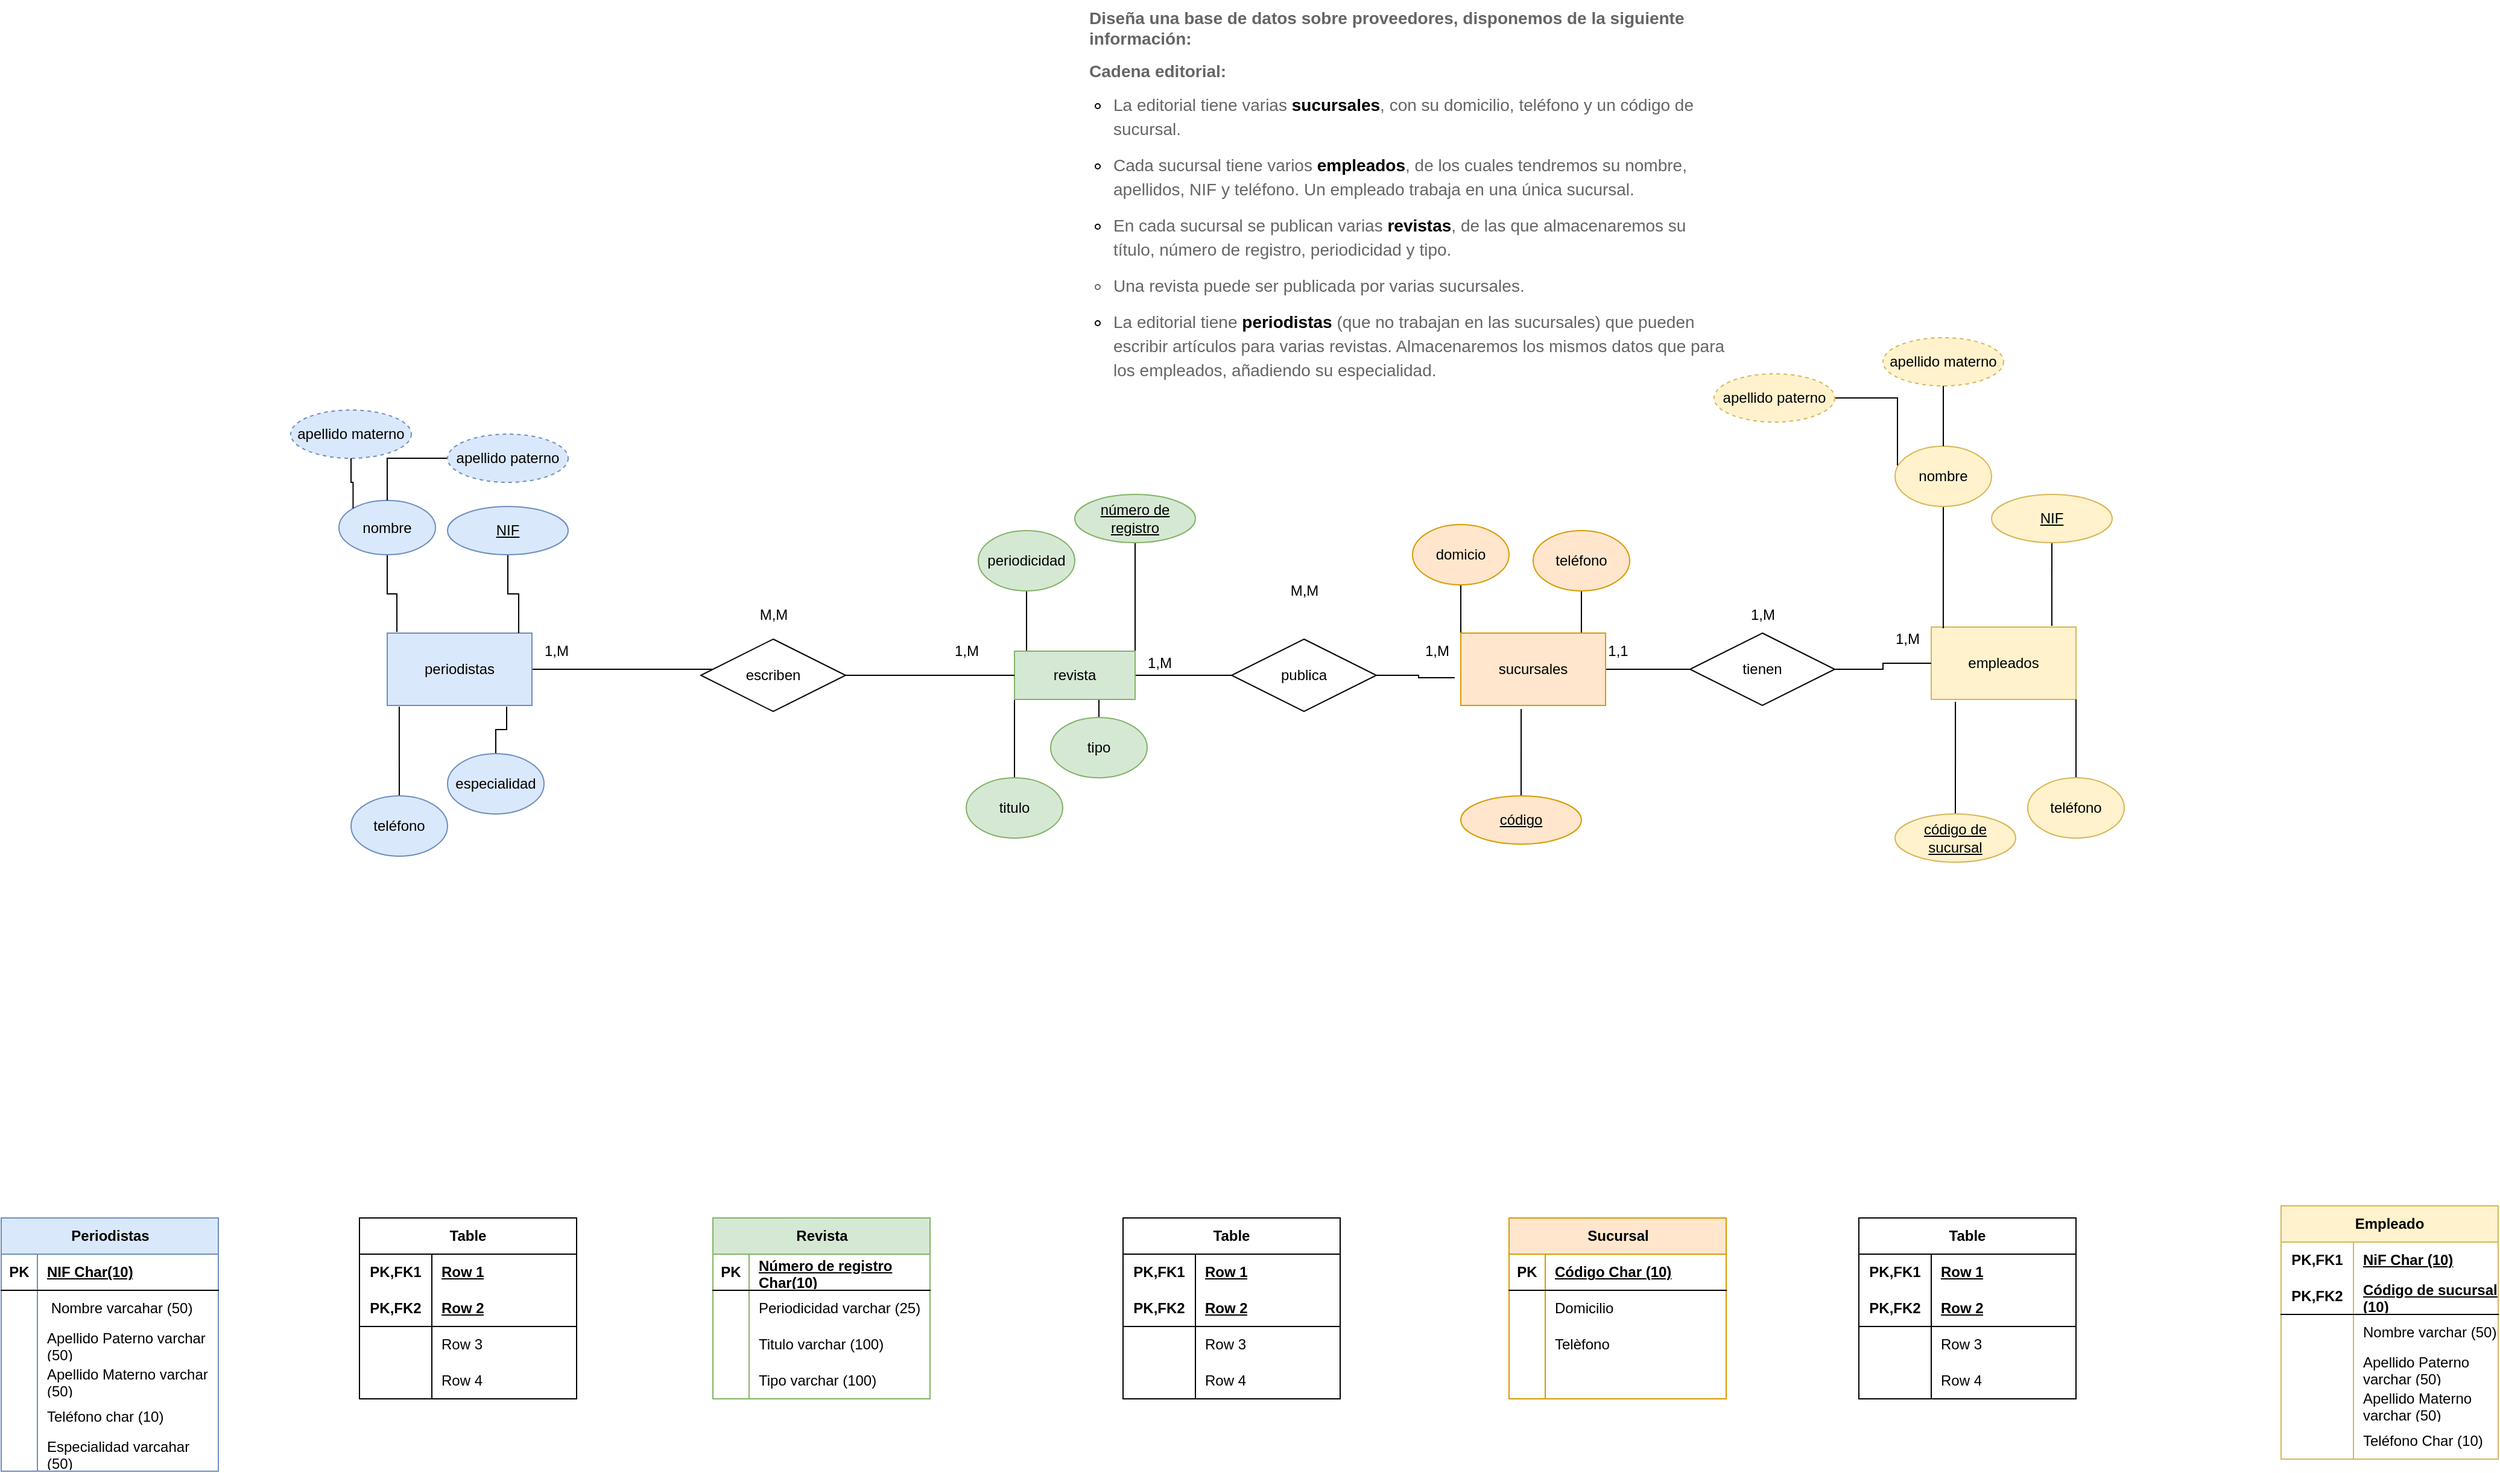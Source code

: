 <mxfile version="21.0.6" type="github">
  <diagram name="Página-1" id="4U2wSh6onjoOHA8W8764">
    <mxGraphModel dx="1777" dy="625" grid="1" gridSize="10" guides="1" tooltips="1" connect="1" arrows="1" fold="1" page="1" pageScale="1" pageWidth="827" pageHeight="1169" math="0" shadow="0">
      <root>
        <mxCell id="0" />
        <mxCell id="1" parent="0" />
        <mxCell id="MW6SG7xbOyb2AjNmcGoh-1" value="&lt;p style=&quot;margin: 0px 0px 10px 30px; color: rgb(101, 101, 101); font-family: &amp;quot;Century Gothic&amp;quot;, Arial, Helvetica, sans-serif; font-size: 14px; font-style: normal; font-variant-ligatures: normal; font-variant-caps: normal; font-weight: 400; letter-spacing: normal; orphans: 2; text-align: left; text-indent: 0px; text-transform: none; widows: 2; word-spacing: 0px; -webkit-text-stroke-width: 0px; background-color: rgb(255, 255, 255); text-decoration-thickness: initial; text-decoration-style: initial; text-decoration-color: initial;&quot; dir=&quot;ltr&quot;&gt;&lt;strong style=&quot;font-weight: bold;&quot;&gt;&lt;strong style=&quot;font-weight: bold;&quot;&gt;Diseña una base de datos sobre proveedores, disponemos de la siguiente información:&lt;/strong&gt;&lt;/strong&gt;&lt;/p&gt;&lt;p style=&quot;margin: 0px 0px 10px 30px; color: rgb(101, 101, 101); font-family: &amp;quot;Century Gothic&amp;quot;, Arial, Helvetica, sans-serif; font-size: 14px; font-style: normal; font-variant-ligatures: normal; font-variant-caps: normal; font-weight: 400; letter-spacing: normal; orphans: 2; text-align: left; text-indent: 0px; text-transform: none; widows: 2; word-spacing: 0px; -webkit-text-stroke-width: 0px; background-color: rgb(255, 255, 255); text-decoration-thickness: initial; text-decoration-style: initial; text-decoration-color: initial;&quot; dir=&quot;ltr&quot;&gt;&lt;/p&gt;&lt;p style=&quot;margin: 0px 0px 10px 30px; color: rgb(101, 101, 101); font-family: &amp;quot;Century Gothic&amp;quot;, Arial, Helvetica, sans-serif; font-size: 14px; font-style: normal; font-variant-ligatures: normal; font-variant-caps: normal; font-weight: 400; letter-spacing: normal; orphans: 2; text-align: left; text-indent: 0px; text-transform: none; widows: 2; word-spacing: 0px; -webkit-text-stroke-width: 0px; background-color: rgb(255, 255, 255); text-decoration-thickness: initial; text-decoration-style: initial; text-decoration-color: initial;&quot; dir=&quot;ltr&quot;&gt;&lt;strong style=&quot;font-weight: bold;&quot;&gt;Cadena editorial:&lt;/strong&gt;&lt;/p&gt;&lt;ul style=&quot;padding: 0px; margin: 0px 0px 10px 25px; font-family: &amp;quot;Century Gothic&amp;quot;, Arial, Helvetica, sans-serif; font-size: 14px; font-style: normal; font-variant-ligatures: normal; font-variant-caps: normal; letter-spacing: normal; orphans: 2; text-align: left; text-indent: 0px; text-transform: none; widows: 2; word-spacing: 0px; -webkit-text-stroke-width: 0px; background-color: rgb(255, 255, 255); text-decoration-thickness: initial; text-decoration-style: initial; text-decoration-color: initial;&quot;&gt;&lt;li style=&quot;line-height: 20px; list-style-type: none;&quot;&gt;&lt;ul style=&quot;padding: 0px; margin: 0px 0px 0px 25px;&quot;&gt;&lt;li style=&quot;line-height: 20px;&quot; aria-level=&quot;1&quot; dir=&quot;ltr&quot;&gt;&lt;p style=&quot;margin: 0px 0px 10px;&quot; role=&quot;presentation&quot; dir=&quot;ltr&quot;&gt;&lt;font style=&quot;font-weight: 400;&quot; color=&quot;#656565&quot;&gt;La editorial tiene varias &lt;/font&gt;&lt;b style=&quot;&quot;&gt;sucursales&lt;/b&gt;&lt;font style=&quot;font-weight: 400;&quot; color=&quot;#656565&quot;&gt;, con su domicilio, teléfono y un código de sucursal.&lt;/font&gt;&lt;/p&gt;&lt;/li&gt;&lt;li style=&quot;line-height: 20px;&quot; aria-level=&quot;1&quot; dir=&quot;ltr&quot;&gt;&lt;p style=&quot;margin: 0px 0px 10px;&quot; role=&quot;presentation&quot; dir=&quot;ltr&quot;&gt;&lt;font style=&quot;font-weight: 400;&quot; color=&quot;#656565&quot;&gt;Cada sucursal tiene varios &lt;/font&gt;&lt;b style=&quot;&quot;&gt;empleados&lt;/b&gt;&lt;font style=&quot;font-weight: 400;&quot; color=&quot;#656565&quot;&gt;, de los cuales tendremos su nombre, apellidos, NIF y teléfono. Un empleado trabaja en una única sucursal.&lt;/font&gt;&lt;/p&gt;&lt;/li&gt;&lt;li style=&quot;line-height: 20px;&quot; aria-level=&quot;1&quot; dir=&quot;ltr&quot;&gt;&lt;p style=&quot;margin: 0px 0px 10px;&quot; role=&quot;presentation&quot; dir=&quot;ltr&quot;&gt;&lt;font style=&quot;font-weight: 400;&quot; color=&quot;#656565&quot;&gt;En cada sucursal se publican varias &lt;/font&gt;&lt;b style=&quot;&quot;&gt;revistas&lt;/b&gt;&lt;font style=&quot;font-weight: 400;&quot; color=&quot;#656565&quot;&gt;, de las que almacenaremos su título, número de registro, periodicidad y tipo.&lt;/font&gt;&lt;/p&gt;&lt;/li&gt;&lt;li style=&quot;font-weight: 400; color: rgb(101, 101, 101); line-height: 20px;&quot; aria-level=&quot;1&quot; dir=&quot;ltr&quot;&gt;&lt;p style=&quot;margin: 0px 0px 10px;&quot; role=&quot;presentation&quot; dir=&quot;ltr&quot;&gt;Una revista puede ser publicada por varias sucursales.&lt;/p&gt;&lt;/li&gt;&lt;li style=&quot;line-height: 20px;&quot; aria-level=&quot;1&quot; dir=&quot;ltr&quot;&gt;&lt;p style=&quot;margin: 0px 0px 10px;&quot; role=&quot;presentation&quot; dir=&quot;ltr&quot;&gt;&lt;font style=&quot;font-weight: 400;&quot; color=&quot;#656565&quot;&gt;La editorial tiene &lt;/font&gt;&lt;b style=&quot;&quot;&gt;periodistas&lt;/b&gt;&lt;font style=&quot;font-weight: 400;&quot; color=&quot;#656565&quot;&gt; (que no trabajan en las sucursales) que pueden escribir artículos para varias revistas. Almacenaremos los mismos datos que para los empleados, añadiendo su especialidad.&lt;/font&gt;&lt;/p&gt;&lt;/li&gt;&lt;/ul&gt;&lt;/li&gt;&lt;/ul&gt;" style="text;whiteSpace=wrap;html=1;" parent="1" vertex="1">
          <mxGeometry x="70" y="60" width="560" height="360" as="geometry" />
        </mxCell>
        <mxCell id="MW6SG7xbOyb2AjNmcGoh-4" value="empleados" style="rounded=0;whiteSpace=wrap;html=1;fillColor=#fff2cc;strokeColor=#d6b656;" parent="1" vertex="1">
          <mxGeometry x="800" y="580" width="120" height="60" as="geometry" />
        </mxCell>
        <mxCell id="_R6A68BGIMNYFS1oZ8I7-3" style="edgeStyle=orthogonalEdgeStyle;rounded=0;orthogonalLoop=1;jettySize=auto;html=1;exitX=1;exitY=0.5;exitDx=0;exitDy=0;entryX=0.083;entryY=0.417;entryDx=0;entryDy=0;entryPerimeter=0;endArrow=none;endFill=0;" parent="1" source="MW6SG7xbOyb2AjNmcGoh-6" target="qOBY5JpiZQBaxwHBOWG1-3" edge="1">
          <mxGeometry relative="1" as="geometry" />
        </mxCell>
        <mxCell id="MW6SG7xbOyb2AjNmcGoh-6" value="periodistas" style="rounded=0;whiteSpace=wrap;html=1;fillColor=#dae8fc;strokeColor=#6c8ebf;" parent="1" vertex="1">
          <mxGeometry x="-480" y="585" width="120" height="60" as="geometry" />
        </mxCell>
        <mxCell id="MW6SG7xbOyb2AjNmcGoh-25" style="edgeStyle=orthogonalEdgeStyle;rounded=0;orthogonalLoop=1;jettySize=auto;html=1;exitX=0.5;exitY=1;exitDx=0;exitDy=0;entryX=0;entryY=0;entryDx=0;entryDy=0;endArrow=none;endFill=0;" parent="1" source="MW6SG7xbOyb2AjNmcGoh-7" target="MW6SG7xbOyb2AjNmcGoh-3" edge="1">
          <mxGeometry relative="1" as="geometry" />
        </mxCell>
        <mxCell id="MW6SG7xbOyb2AjNmcGoh-7" value="domicio" style="ellipse;whiteSpace=wrap;html=1;fillColor=#ffe6cc;strokeColor=#d79b00;" parent="1" vertex="1">
          <mxGeometry x="370" y="495" width="80" height="50" as="geometry" />
        </mxCell>
        <mxCell id="MW6SG7xbOyb2AjNmcGoh-26" style="edgeStyle=orthogonalEdgeStyle;rounded=0;orthogonalLoop=1;jettySize=auto;html=1;entryX=0.833;entryY=0;entryDx=0;entryDy=0;entryPerimeter=0;endArrow=none;endFill=0;" parent="1" source="MW6SG7xbOyb2AjNmcGoh-8" target="MW6SG7xbOyb2AjNmcGoh-3" edge="1">
          <mxGeometry relative="1" as="geometry" />
        </mxCell>
        <mxCell id="MW6SG7xbOyb2AjNmcGoh-8" value="teléfono" style="ellipse;whiteSpace=wrap;html=1;fillColor=#ffe6cc;strokeColor=#d79b00;" parent="1" vertex="1">
          <mxGeometry x="470" y="500" width="80" height="50" as="geometry" />
        </mxCell>
        <mxCell id="MW6SG7xbOyb2AjNmcGoh-82" style="edgeStyle=orthogonalEdgeStyle;rounded=0;orthogonalLoop=1;jettySize=auto;html=1;entryX=0.083;entryY=0.017;entryDx=0;entryDy=0;entryPerimeter=0;endArrow=none;endFill=0;" parent="1" source="MW6SG7xbOyb2AjNmcGoh-11" target="MW6SG7xbOyb2AjNmcGoh-4" edge="1">
          <mxGeometry relative="1" as="geometry" />
        </mxCell>
        <mxCell id="MW6SG7xbOyb2AjNmcGoh-11" value="nombre" style="ellipse;whiteSpace=wrap;html=1;fillColor=#fff2cc;strokeColor=#d6b656;" parent="1" vertex="1">
          <mxGeometry x="770" y="430" width="80" height="50" as="geometry" />
        </mxCell>
        <mxCell id="MW6SG7xbOyb2AjNmcGoh-92" style="edgeStyle=orthogonalEdgeStyle;rounded=0;orthogonalLoop=1;jettySize=auto;html=1;entryX=1;entryY=1;entryDx=0;entryDy=0;endArrow=none;endFill=0;" parent="1" source="MW6SG7xbOyb2AjNmcGoh-13" target="MW6SG7xbOyb2AjNmcGoh-4" edge="1">
          <mxGeometry relative="1" as="geometry" />
        </mxCell>
        <mxCell id="MW6SG7xbOyb2AjNmcGoh-13" value="teléfono" style="ellipse;whiteSpace=wrap;html=1;fillColor=#fff2cc;strokeColor=#d6b656;" parent="1" vertex="1">
          <mxGeometry x="880" y="705" width="80" height="50" as="geometry" />
        </mxCell>
        <mxCell id="MW6SG7xbOyb2AjNmcGoh-64" style="edgeStyle=orthogonalEdgeStyle;rounded=0;orthogonalLoop=1;jettySize=auto;html=1;entryX=0;entryY=1;entryDx=0;entryDy=0;endArrow=none;endFill=0;" parent="1" source="MW6SG7xbOyb2AjNmcGoh-15" target="MW6SG7xbOyb2AjNmcGoh-99" edge="1">
          <mxGeometry relative="1" as="geometry">
            <mxPoint x="220" y="650" as="targetPoint" />
          </mxGeometry>
        </mxCell>
        <mxCell id="MW6SG7xbOyb2AjNmcGoh-15" value="titulo" style="ellipse;whiteSpace=wrap;html=1;fillColor=#d5e8d4;strokeColor=#82b366;" parent="1" vertex="1">
          <mxGeometry y="705" width="80" height="50" as="geometry" />
        </mxCell>
        <mxCell id="MW6SG7xbOyb2AjNmcGoh-105" style="edgeStyle=orthogonalEdgeStyle;rounded=0;orthogonalLoop=1;jettySize=auto;html=1;entryX=0.1;entryY=0;entryDx=0;entryDy=0;entryPerimeter=0;endArrow=none;endFill=0;" parent="1" source="MW6SG7xbOyb2AjNmcGoh-17" target="MW6SG7xbOyb2AjNmcGoh-99" edge="1">
          <mxGeometry relative="1" as="geometry" />
        </mxCell>
        <mxCell id="MW6SG7xbOyb2AjNmcGoh-17" value="periodicidad" style="ellipse;whiteSpace=wrap;html=1;fillColor=#d5e8d4;strokeColor=#82b366;" parent="1" vertex="1">
          <mxGeometry x="10" y="500" width="80" height="50" as="geometry" />
        </mxCell>
        <mxCell id="qOBY5JpiZQBaxwHBOWG1-1" style="edgeStyle=orthogonalEdgeStyle;rounded=0;orthogonalLoop=1;jettySize=auto;html=1;entryX=0.75;entryY=1;entryDx=0;entryDy=0;endArrow=none;endFill=0;" parent="1" source="MW6SG7xbOyb2AjNmcGoh-18" target="MW6SG7xbOyb2AjNmcGoh-99" edge="1">
          <mxGeometry relative="1" as="geometry" />
        </mxCell>
        <mxCell id="MW6SG7xbOyb2AjNmcGoh-18" value="tipo" style="ellipse;whiteSpace=wrap;html=1;fillColor=#d5e8d4;strokeColor=#82b366;" parent="1" vertex="1">
          <mxGeometry x="70" y="655" width="80" height="50" as="geometry" />
        </mxCell>
        <mxCell id="MW6SG7xbOyb2AjNmcGoh-109" style="edgeStyle=orthogonalEdgeStyle;rounded=0;orthogonalLoop=1;jettySize=auto;html=1;entryX=0.067;entryY=-0.017;entryDx=0;entryDy=0;entryPerimeter=0;endArrow=none;endFill=0;" parent="1" source="MW6SG7xbOyb2AjNmcGoh-20" target="MW6SG7xbOyb2AjNmcGoh-6" edge="1">
          <mxGeometry relative="1" as="geometry" />
        </mxCell>
        <mxCell id="MW6SG7xbOyb2AjNmcGoh-20" value="nombre" style="ellipse;whiteSpace=wrap;html=1;fillColor=#dae8fc;strokeColor=#6c8ebf;" parent="1" vertex="1">
          <mxGeometry x="-520" y="475" width="80" height="45" as="geometry" />
        </mxCell>
        <mxCell id="MW6SG7xbOyb2AjNmcGoh-111" style="edgeStyle=orthogonalEdgeStyle;rounded=0;orthogonalLoop=1;jettySize=auto;html=1;entryX=0.083;entryY=1.017;entryDx=0;entryDy=0;entryPerimeter=0;endArrow=none;endFill=0;" parent="1" source="MW6SG7xbOyb2AjNmcGoh-22" target="MW6SG7xbOyb2AjNmcGoh-6" edge="1">
          <mxGeometry relative="1" as="geometry" />
        </mxCell>
        <mxCell id="MW6SG7xbOyb2AjNmcGoh-22" value="teléfono" style="ellipse;whiteSpace=wrap;html=1;fillColor=#dae8fc;strokeColor=#6c8ebf;" parent="1" vertex="1">
          <mxGeometry x="-510" y="720" width="80" height="50" as="geometry" />
        </mxCell>
        <mxCell id="MW6SG7xbOyb2AjNmcGoh-112" style="edgeStyle=orthogonalEdgeStyle;rounded=0;orthogonalLoop=1;jettySize=auto;html=1;entryX=0.825;entryY=1.017;entryDx=0;entryDy=0;entryPerimeter=0;endArrow=none;endFill=0;" parent="1" source="MW6SG7xbOyb2AjNmcGoh-23" target="MW6SG7xbOyb2AjNmcGoh-6" edge="1">
          <mxGeometry relative="1" as="geometry" />
        </mxCell>
        <mxCell id="MW6SG7xbOyb2AjNmcGoh-23" value="especialidad" style="ellipse;whiteSpace=wrap;html=1;fillColor=#dae8fc;strokeColor=#6c8ebf;" parent="1" vertex="1">
          <mxGeometry x="-430" y="685" width="80" height="50" as="geometry" />
        </mxCell>
        <mxCell id="MW6SG7xbOyb2AjNmcGoh-57" style="edgeStyle=orthogonalEdgeStyle;rounded=0;orthogonalLoop=1;jettySize=auto;html=1;entryX=0.417;entryY=1.05;entryDx=0;entryDy=0;entryPerimeter=0;endArrow=none;endFill=0;" parent="1" source="MW6SG7xbOyb2AjNmcGoh-47" target="MW6SG7xbOyb2AjNmcGoh-3" edge="1">
          <mxGeometry relative="1" as="geometry" />
        </mxCell>
        <mxCell id="MW6SG7xbOyb2AjNmcGoh-47" value="código" style="ellipse;whiteSpace=wrap;html=1;align=center;fontStyle=4;fillColor=#ffe6cc;strokeColor=#d79b00;" parent="1" vertex="1">
          <mxGeometry x="410" y="720" width="100" height="40" as="geometry" />
        </mxCell>
        <mxCell id="MW6SG7xbOyb2AjNmcGoh-51" style="edgeStyle=orthogonalEdgeStyle;rounded=0;orthogonalLoop=1;jettySize=auto;html=1;entryX=0.025;entryY=0.32;entryDx=0;entryDy=0;entryPerimeter=0;endArrow=none;endFill=0;" parent="1" source="MW6SG7xbOyb2AjNmcGoh-49" target="MW6SG7xbOyb2AjNmcGoh-11" edge="1">
          <mxGeometry relative="1" as="geometry" />
        </mxCell>
        <mxCell id="MW6SG7xbOyb2AjNmcGoh-49" value="apellido paterno" style="ellipse;whiteSpace=wrap;html=1;align=center;dashed=1;fillColor=#fff2cc;strokeColor=#d6b656;" parent="1" vertex="1">
          <mxGeometry x="620" y="370" width="100" height="40" as="geometry" />
        </mxCell>
        <mxCell id="MW6SG7xbOyb2AjNmcGoh-52" style="edgeStyle=orthogonalEdgeStyle;rounded=0;orthogonalLoop=1;jettySize=auto;html=1;endArrow=none;endFill=0;" parent="1" source="MW6SG7xbOyb2AjNmcGoh-50" target="MW6SG7xbOyb2AjNmcGoh-11" edge="1">
          <mxGeometry relative="1" as="geometry" />
        </mxCell>
        <mxCell id="MW6SG7xbOyb2AjNmcGoh-50" value="apellido materno" style="ellipse;whiteSpace=wrap;html=1;align=center;dashed=1;fillColor=#fff2cc;strokeColor=#d6b656;" parent="1" vertex="1">
          <mxGeometry x="760" y="340" width="100" height="40" as="geometry" />
        </mxCell>
        <mxCell id="MW6SG7xbOyb2AjNmcGoh-78" style="edgeStyle=orthogonalEdgeStyle;rounded=0;orthogonalLoop=1;jettySize=auto;html=1;entryX=0.833;entryY=-0.017;entryDx=0;entryDy=0;entryPerimeter=0;endArrow=none;endFill=0;" parent="1" source="MW6SG7xbOyb2AjNmcGoh-53" target="MW6SG7xbOyb2AjNmcGoh-4" edge="1">
          <mxGeometry relative="1" as="geometry" />
        </mxCell>
        <mxCell id="MW6SG7xbOyb2AjNmcGoh-53" value="NIF" style="ellipse;whiteSpace=wrap;html=1;align=center;fontStyle=4;fillColor=#fff2cc;strokeColor=#d6b656;" parent="1" vertex="1">
          <mxGeometry x="850" y="470" width="100" height="40" as="geometry" />
        </mxCell>
        <mxCell id="MW6SG7xbOyb2AjNmcGoh-93" style="edgeStyle=orthogonalEdgeStyle;rounded=0;orthogonalLoop=1;jettySize=auto;html=1;entryX=0.167;entryY=1.033;entryDx=0;entryDy=0;entryPerimeter=0;endArrow=none;endFill=0;" parent="1" source="MW6SG7xbOyb2AjNmcGoh-54" target="MW6SG7xbOyb2AjNmcGoh-4" edge="1">
          <mxGeometry relative="1" as="geometry" />
        </mxCell>
        <mxCell id="MW6SG7xbOyb2AjNmcGoh-54" value="código de sucursal" style="ellipse;whiteSpace=wrap;html=1;align=center;fontStyle=4;fillColor=#fff2cc;strokeColor=#d6b656;" parent="1" vertex="1">
          <mxGeometry x="770" y="735" width="100" height="40" as="geometry" />
        </mxCell>
        <mxCell id="MW6SG7xbOyb2AjNmcGoh-104" style="edgeStyle=orthogonalEdgeStyle;rounded=0;orthogonalLoop=1;jettySize=auto;html=1;entryX=1;entryY=0;entryDx=0;entryDy=0;endArrow=none;endFill=0;" parent="1" source="MW6SG7xbOyb2AjNmcGoh-55" target="MW6SG7xbOyb2AjNmcGoh-99" edge="1">
          <mxGeometry relative="1" as="geometry" />
        </mxCell>
        <mxCell id="MW6SG7xbOyb2AjNmcGoh-55" value="número de registro" style="ellipse;whiteSpace=wrap;html=1;align=center;fontStyle=4;fillColor=#d5e8d4;strokeColor=#82b366;" parent="1" vertex="1">
          <mxGeometry x="90" y="470" width="100" height="40" as="geometry" />
        </mxCell>
        <mxCell id="MW6SG7xbOyb2AjNmcGoh-108" style="edgeStyle=orthogonalEdgeStyle;rounded=0;orthogonalLoop=1;jettySize=auto;html=1;entryX=0;entryY=0;entryDx=0;entryDy=0;endArrow=none;endFill=0;" parent="1" source="MW6SG7xbOyb2AjNmcGoh-59" target="MW6SG7xbOyb2AjNmcGoh-20" edge="1">
          <mxGeometry relative="1" as="geometry" />
        </mxCell>
        <mxCell id="MW6SG7xbOyb2AjNmcGoh-59" value="apellido materno" style="ellipse;whiteSpace=wrap;html=1;align=center;dashed=1;fillColor=#dae8fc;strokeColor=#6c8ebf;" parent="1" vertex="1">
          <mxGeometry x="-560" y="400" width="100" height="40" as="geometry" />
        </mxCell>
        <mxCell id="MW6SG7xbOyb2AjNmcGoh-107" style="edgeStyle=orthogonalEdgeStyle;rounded=0;orthogonalLoop=1;jettySize=auto;html=1;endArrow=none;endFill=0;" parent="1" source="MW6SG7xbOyb2AjNmcGoh-60" target="MW6SG7xbOyb2AjNmcGoh-20" edge="1">
          <mxGeometry relative="1" as="geometry" />
        </mxCell>
        <mxCell id="MW6SG7xbOyb2AjNmcGoh-60" value="apellido paterno" style="ellipse;whiteSpace=wrap;html=1;align=center;dashed=1;fillColor=#dae8fc;strokeColor=#6c8ebf;" parent="1" vertex="1">
          <mxGeometry x="-430" y="420" width="100" height="40" as="geometry" />
        </mxCell>
        <mxCell id="_R6A68BGIMNYFS1oZ8I7-7" style="edgeStyle=orthogonalEdgeStyle;rounded=0;orthogonalLoop=1;jettySize=auto;html=1;endArrow=none;endFill=0;" parent="1" source="MW6SG7xbOyb2AjNmcGoh-3" target="qOBY5JpiZQBaxwHBOWG1-4" edge="1">
          <mxGeometry relative="1" as="geometry" />
        </mxCell>
        <mxCell id="MW6SG7xbOyb2AjNmcGoh-3" value="sucursales" style="rounded=0;whiteSpace=wrap;html=1;fillColor=#ffe6cc;strokeColor=#d79b00;" parent="1" vertex="1">
          <mxGeometry x="410" y="585" width="120" height="60" as="geometry" />
        </mxCell>
        <mxCell id="MW6SG7xbOyb2AjNmcGoh-113" style="edgeStyle=orthogonalEdgeStyle;rounded=0;orthogonalLoop=1;jettySize=auto;html=1;entryX=0.908;entryY=0;entryDx=0;entryDy=0;entryPerimeter=0;endArrow=none;endFill=0;" parent="1" source="MW6SG7xbOyb2AjNmcGoh-56" target="MW6SG7xbOyb2AjNmcGoh-6" edge="1">
          <mxGeometry relative="1" as="geometry" />
        </mxCell>
        <mxCell id="MW6SG7xbOyb2AjNmcGoh-56" value="NIF" style="ellipse;whiteSpace=wrap;html=1;align=center;fontStyle=4;fillColor=#dae8fc;strokeColor=#6c8ebf;" parent="1" vertex="1">
          <mxGeometry x="-430" y="480" width="100" height="40" as="geometry" />
        </mxCell>
        <mxCell id="_R6A68BGIMNYFS1oZ8I7-5" style="edgeStyle=orthogonalEdgeStyle;rounded=0;orthogonalLoop=1;jettySize=auto;html=1;entryX=0;entryY=0.5;entryDx=0;entryDy=0;endArrow=none;endFill=0;" parent="1" source="MW6SG7xbOyb2AjNmcGoh-99" target="qOBY5JpiZQBaxwHBOWG1-2" edge="1">
          <mxGeometry relative="1" as="geometry" />
        </mxCell>
        <mxCell id="MW6SG7xbOyb2AjNmcGoh-99" value="revista" style="whiteSpace=wrap;html=1;align=center;fillColor=#d5e8d4;strokeColor=#82b366;" parent="1" vertex="1">
          <mxGeometry x="40" y="600" width="100" height="40" as="geometry" />
        </mxCell>
        <mxCell id="_R6A68BGIMNYFS1oZ8I7-6" style="edgeStyle=orthogonalEdgeStyle;rounded=0;orthogonalLoop=1;jettySize=auto;html=1;exitX=1;exitY=0.5;exitDx=0;exitDy=0;entryX=-0.042;entryY=0.617;entryDx=0;entryDy=0;entryPerimeter=0;endArrow=none;endFill=0;" parent="1" source="qOBY5JpiZQBaxwHBOWG1-2" target="MW6SG7xbOyb2AjNmcGoh-3" edge="1">
          <mxGeometry relative="1" as="geometry" />
        </mxCell>
        <mxCell id="qOBY5JpiZQBaxwHBOWG1-2" value="publica" style="shape=rhombus;perimeter=rhombusPerimeter;whiteSpace=wrap;html=1;align=center;" parent="1" vertex="1">
          <mxGeometry x="220" y="590" width="120" height="60" as="geometry" />
        </mxCell>
        <mxCell id="_R6A68BGIMNYFS1oZ8I7-4" style="edgeStyle=orthogonalEdgeStyle;rounded=0;orthogonalLoop=1;jettySize=auto;html=1;exitX=1;exitY=0.5;exitDx=0;exitDy=0;entryX=0;entryY=0.5;entryDx=0;entryDy=0;endArrow=none;endFill=0;" parent="1" source="qOBY5JpiZQBaxwHBOWG1-3" target="MW6SG7xbOyb2AjNmcGoh-99" edge="1">
          <mxGeometry relative="1" as="geometry" />
        </mxCell>
        <mxCell id="qOBY5JpiZQBaxwHBOWG1-3" value="escriben" style="shape=rhombus;perimeter=rhombusPerimeter;whiteSpace=wrap;html=1;align=center;" parent="1" vertex="1">
          <mxGeometry x="-220" y="590" width="120" height="60" as="geometry" />
        </mxCell>
        <mxCell id="_R6A68BGIMNYFS1oZ8I7-8" style="edgeStyle=orthogonalEdgeStyle;rounded=0;orthogonalLoop=1;jettySize=auto;html=1;entryX=0;entryY=0.5;entryDx=0;entryDy=0;endArrow=none;endFill=0;" parent="1" source="qOBY5JpiZQBaxwHBOWG1-4" target="MW6SG7xbOyb2AjNmcGoh-4" edge="1">
          <mxGeometry relative="1" as="geometry" />
        </mxCell>
        <mxCell id="qOBY5JpiZQBaxwHBOWG1-4" value="tienen" style="shape=rhombus;perimeter=rhombusPerimeter;whiteSpace=wrap;html=1;align=center;" parent="1" vertex="1">
          <mxGeometry x="600" y="585" width="120" height="60" as="geometry" />
        </mxCell>
        <mxCell id="qOBY5JpiZQBaxwHBOWG1-17" value="Periodistas" style="shape=table;startSize=30;container=1;collapsible=1;childLayout=tableLayout;fixedRows=1;rowLines=0;fontStyle=1;align=center;resizeLast=1;html=1;fillColor=#dae8fc;strokeColor=#6c8ebf;" parent="1" vertex="1">
          <mxGeometry x="-800" y="1070" width="180" height="210" as="geometry" />
        </mxCell>
        <mxCell id="qOBY5JpiZQBaxwHBOWG1-18" value="" style="shape=tableRow;horizontal=0;startSize=0;swimlaneHead=0;swimlaneBody=0;fillColor=none;collapsible=0;dropTarget=0;points=[[0,0.5],[1,0.5]];portConstraint=eastwest;top=0;left=0;right=0;bottom=1;" parent="qOBY5JpiZQBaxwHBOWG1-17" vertex="1">
          <mxGeometry y="30" width="180" height="30" as="geometry" />
        </mxCell>
        <mxCell id="qOBY5JpiZQBaxwHBOWG1-19" value="PK" style="shape=partialRectangle;connectable=0;fillColor=none;top=0;left=0;bottom=0;right=0;fontStyle=1;overflow=hidden;whiteSpace=wrap;html=1;" parent="qOBY5JpiZQBaxwHBOWG1-18" vertex="1">
          <mxGeometry width="30" height="30" as="geometry">
            <mxRectangle width="30" height="30" as="alternateBounds" />
          </mxGeometry>
        </mxCell>
        <mxCell id="qOBY5JpiZQBaxwHBOWG1-20" value="NIF Char(10)" style="shape=partialRectangle;connectable=0;fillColor=none;top=0;left=0;bottom=0;right=0;align=left;spacingLeft=6;fontStyle=5;overflow=hidden;whiteSpace=wrap;html=1;" parent="qOBY5JpiZQBaxwHBOWG1-18" vertex="1">
          <mxGeometry x="30" width="150" height="30" as="geometry">
            <mxRectangle width="150" height="30" as="alternateBounds" />
          </mxGeometry>
        </mxCell>
        <mxCell id="qOBY5JpiZQBaxwHBOWG1-21" value="" style="shape=tableRow;horizontal=0;startSize=0;swimlaneHead=0;swimlaneBody=0;fillColor=none;collapsible=0;dropTarget=0;points=[[0,0.5],[1,0.5]];portConstraint=eastwest;top=0;left=0;right=0;bottom=0;" parent="qOBY5JpiZQBaxwHBOWG1-17" vertex="1">
          <mxGeometry y="60" width="180" height="30" as="geometry" />
        </mxCell>
        <mxCell id="qOBY5JpiZQBaxwHBOWG1-22" value="" style="shape=partialRectangle;connectable=0;fillColor=none;top=0;left=0;bottom=0;right=0;editable=1;overflow=hidden;whiteSpace=wrap;html=1;" parent="qOBY5JpiZQBaxwHBOWG1-21" vertex="1">
          <mxGeometry width="30" height="30" as="geometry">
            <mxRectangle width="30" height="30" as="alternateBounds" />
          </mxGeometry>
        </mxCell>
        <mxCell id="qOBY5JpiZQBaxwHBOWG1-23" value="&amp;nbsp;Nombre varcahar (50)" style="shape=partialRectangle;connectable=0;fillColor=none;top=0;left=0;bottom=0;right=0;align=left;spacingLeft=6;overflow=hidden;whiteSpace=wrap;html=1;" parent="qOBY5JpiZQBaxwHBOWG1-21" vertex="1">
          <mxGeometry x="30" width="150" height="30" as="geometry">
            <mxRectangle width="150" height="30" as="alternateBounds" />
          </mxGeometry>
        </mxCell>
        <mxCell id="qOBY5JpiZQBaxwHBOWG1-24" value="" style="shape=tableRow;horizontal=0;startSize=0;swimlaneHead=0;swimlaneBody=0;fillColor=none;collapsible=0;dropTarget=0;points=[[0,0.5],[1,0.5]];portConstraint=eastwest;top=0;left=0;right=0;bottom=0;" parent="qOBY5JpiZQBaxwHBOWG1-17" vertex="1">
          <mxGeometry y="90" width="180" height="30" as="geometry" />
        </mxCell>
        <mxCell id="qOBY5JpiZQBaxwHBOWG1-25" value="" style="shape=partialRectangle;connectable=0;fillColor=none;top=0;left=0;bottom=0;right=0;editable=1;overflow=hidden;whiteSpace=wrap;html=1;" parent="qOBY5JpiZQBaxwHBOWG1-24" vertex="1">
          <mxGeometry width="30" height="30" as="geometry">
            <mxRectangle width="30" height="30" as="alternateBounds" />
          </mxGeometry>
        </mxCell>
        <mxCell id="qOBY5JpiZQBaxwHBOWG1-26" value="Apellido Paterno varchar (50)" style="shape=partialRectangle;connectable=0;fillColor=none;top=0;left=0;bottom=0;right=0;align=left;spacingLeft=6;overflow=hidden;whiteSpace=wrap;html=1;" parent="qOBY5JpiZQBaxwHBOWG1-24" vertex="1">
          <mxGeometry x="30" width="150" height="30" as="geometry">
            <mxRectangle width="150" height="30" as="alternateBounds" />
          </mxGeometry>
        </mxCell>
        <mxCell id="qOBY5JpiZQBaxwHBOWG1-27" value="" style="shape=tableRow;horizontal=0;startSize=0;swimlaneHead=0;swimlaneBody=0;fillColor=none;collapsible=0;dropTarget=0;points=[[0,0.5],[1,0.5]];portConstraint=eastwest;top=0;left=0;right=0;bottom=0;" parent="qOBY5JpiZQBaxwHBOWG1-17" vertex="1">
          <mxGeometry y="120" width="180" height="30" as="geometry" />
        </mxCell>
        <mxCell id="qOBY5JpiZQBaxwHBOWG1-28" value="" style="shape=partialRectangle;connectable=0;fillColor=none;top=0;left=0;bottom=0;right=0;editable=1;overflow=hidden;whiteSpace=wrap;html=1;" parent="qOBY5JpiZQBaxwHBOWG1-27" vertex="1">
          <mxGeometry width="30" height="30" as="geometry">
            <mxRectangle width="30" height="30" as="alternateBounds" />
          </mxGeometry>
        </mxCell>
        <mxCell id="qOBY5JpiZQBaxwHBOWG1-29" value="Apellido Materno varchar (50)" style="shape=partialRectangle;connectable=0;fillColor=none;top=0;left=0;bottom=0;right=0;align=left;spacingLeft=6;overflow=hidden;whiteSpace=wrap;html=1;" parent="qOBY5JpiZQBaxwHBOWG1-27" vertex="1">
          <mxGeometry x="30" width="150" height="30" as="geometry">
            <mxRectangle width="150" height="30" as="alternateBounds" />
          </mxGeometry>
        </mxCell>
        <mxCell id="AlthXYVjQaWiGImwefOa-14" value="" style="shape=tableRow;horizontal=0;startSize=0;swimlaneHead=0;swimlaneBody=0;fillColor=none;collapsible=0;dropTarget=0;points=[[0,0.5],[1,0.5]];portConstraint=eastwest;top=0;left=0;right=0;bottom=0;" parent="qOBY5JpiZQBaxwHBOWG1-17" vertex="1">
          <mxGeometry y="150" width="180" height="30" as="geometry" />
        </mxCell>
        <mxCell id="AlthXYVjQaWiGImwefOa-15" value="" style="shape=partialRectangle;connectable=0;fillColor=none;top=0;left=0;bottom=0;right=0;editable=1;overflow=hidden;whiteSpace=wrap;html=1;" parent="AlthXYVjQaWiGImwefOa-14" vertex="1">
          <mxGeometry width="30" height="30" as="geometry">
            <mxRectangle width="30" height="30" as="alternateBounds" />
          </mxGeometry>
        </mxCell>
        <mxCell id="AlthXYVjQaWiGImwefOa-16" value="Teléfono char (10)" style="shape=partialRectangle;connectable=0;fillColor=none;top=0;left=0;bottom=0;right=0;align=left;spacingLeft=6;overflow=hidden;whiteSpace=wrap;html=1;" parent="AlthXYVjQaWiGImwefOa-14" vertex="1">
          <mxGeometry x="30" width="150" height="30" as="geometry">
            <mxRectangle width="150" height="30" as="alternateBounds" />
          </mxGeometry>
        </mxCell>
        <mxCell id="AlthXYVjQaWiGImwefOa-17" value="" style="shape=tableRow;horizontal=0;startSize=0;swimlaneHead=0;swimlaneBody=0;fillColor=none;collapsible=0;dropTarget=0;points=[[0,0.5],[1,0.5]];portConstraint=eastwest;top=0;left=0;right=0;bottom=0;" parent="qOBY5JpiZQBaxwHBOWG1-17" vertex="1">
          <mxGeometry y="180" width="180" height="30" as="geometry" />
        </mxCell>
        <mxCell id="AlthXYVjQaWiGImwefOa-18" value="" style="shape=partialRectangle;connectable=0;fillColor=none;top=0;left=0;bottom=0;right=0;editable=1;overflow=hidden;whiteSpace=wrap;html=1;" parent="AlthXYVjQaWiGImwefOa-17" vertex="1">
          <mxGeometry width="30" height="30" as="geometry">
            <mxRectangle width="30" height="30" as="alternateBounds" />
          </mxGeometry>
        </mxCell>
        <mxCell id="AlthXYVjQaWiGImwefOa-19" value="Especialidad varcahar (50)" style="shape=partialRectangle;connectable=0;fillColor=none;top=0;left=0;bottom=0;right=0;align=left;spacingLeft=6;overflow=hidden;whiteSpace=wrap;html=1;" parent="AlthXYVjQaWiGImwefOa-17" vertex="1">
          <mxGeometry x="30" width="150" height="30" as="geometry">
            <mxRectangle width="150" height="30" as="alternateBounds" />
          </mxGeometry>
        </mxCell>
        <mxCell id="AlthXYVjQaWiGImwefOa-39" value="Revista" style="shape=table;startSize=30;container=1;collapsible=1;childLayout=tableLayout;fixedRows=1;rowLines=0;fontStyle=1;align=center;resizeLast=1;html=1;fillColor=#d5e8d4;strokeColor=#82b366;" parent="1" vertex="1">
          <mxGeometry x="-210" y="1070" width="180" height="150" as="geometry" />
        </mxCell>
        <mxCell id="AlthXYVjQaWiGImwefOa-40" value="" style="shape=tableRow;horizontal=0;startSize=0;swimlaneHead=0;swimlaneBody=0;fillColor=none;collapsible=0;dropTarget=0;points=[[0,0.5],[1,0.5]];portConstraint=eastwest;top=0;left=0;right=0;bottom=1;" parent="AlthXYVjQaWiGImwefOa-39" vertex="1">
          <mxGeometry y="30" width="180" height="30" as="geometry" />
        </mxCell>
        <mxCell id="AlthXYVjQaWiGImwefOa-41" value="PK" style="shape=partialRectangle;connectable=0;fillColor=none;top=0;left=0;bottom=0;right=0;fontStyle=1;overflow=hidden;whiteSpace=wrap;html=1;" parent="AlthXYVjQaWiGImwefOa-40" vertex="1">
          <mxGeometry width="30" height="30" as="geometry">
            <mxRectangle width="30" height="30" as="alternateBounds" />
          </mxGeometry>
        </mxCell>
        <mxCell id="AlthXYVjQaWiGImwefOa-42" value="Número de registro Char(10)" style="shape=partialRectangle;connectable=0;fillColor=none;top=0;left=0;bottom=0;right=0;align=left;spacingLeft=6;fontStyle=5;overflow=hidden;whiteSpace=wrap;html=1;" parent="AlthXYVjQaWiGImwefOa-40" vertex="1">
          <mxGeometry x="30" width="150" height="30" as="geometry">
            <mxRectangle width="150" height="30" as="alternateBounds" />
          </mxGeometry>
        </mxCell>
        <mxCell id="AlthXYVjQaWiGImwefOa-43" value="" style="shape=tableRow;horizontal=0;startSize=0;swimlaneHead=0;swimlaneBody=0;fillColor=none;collapsible=0;dropTarget=0;points=[[0,0.5],[1,0.5]];portConstraint=eastwest;top=0;left=0;right=0;bottom=0;" parent="AlthXYVjQaWiGImwefOa-39" vertex="1">
          <mxGeometry y="60" width="180" height="30" as="geometry" />
        </mxCell>
        <mxCell id="AlthXYVjQaWiGImwefOa-44" value="" style="shape=partialRectangle;connectable=0;fillColor=none;top=0;left=0;bottom=0;right=0;editable=1;overflow=hidden;whiteSpace=wrap;html=1;" parent="AlthXYVjQaWiGImwefOa-43" vertex="1">
          <mxGeometry width="30" height="30" as="geometry">
            <mxRectangle width="30" height="30" as="alternateBounds" />
          </mxGeometry>
        </mxCell>
        <mxCell id="AlthXYVjQaWiGImwefOa-45" value="Periodicidad varchar (25)" style="shape=partialRectangle;connectable=0;fillColor=none;top=0;left=0;bottom=0;right=0;align=left;spacingLeft=6;overflow=hidden;whiteSpace=wrap;html=1;" parent="AlthXYVjQaWiGImwefOa-43" vertex="1">
          <mxGeometry x="30" width="150" height="30" as="geometry">
            <mxRectangle width="150" height="30" as="alternateBounds" />
          </mxGeometry>
        </mxCell>
        <mxCell id="AlthXYVjQaWiGImwefOa-46" value="" style="shape=tableRow;horizontal=0;startSize=0;swimlaneHead=0;swimlaneBody=0;fillColor=none;collapsible=0;dropTarget=0;points=[[0,0.5],[1,0.5]];portConstraint=eastwest;top=0;left=0;right=0;bottom=0;" parent="AlthXYVjQaWiGImwefOa-39" vertex="1">
          <mxGeometry y="90" width="180" height="30" as="geometry" />
        </mxCell>
        <mxCell id="AlthXYVjQaWiGImwefOa-47" value="" style="shape=partialRectangle;connectable=0;fillColor=none;top=0;left=0;bottom=0;right=0;editable=1;overflow=hidden;whiteSpace=wrap;html=1;" parent="AlthXYVjQaWiGImwefOa-46" vertex="1">
          <mxGeometry width="30" height="30" as="geometry">
            <mxRectangle width="30" height="30" as="alternateBounds" />
          </mxGeometry>
        </mxCell>
        <mxCell id="AlthXYVjQaWiGImwefOa-48" value="Titulo varchar (100)" style="shape=partialRectangle;connectable=0;fillColor=none;top=0;left=0;bottom=0;right=0;align=left;spacingLeft=6;overflow=hidden;whiteSpace=wrap;html=1;" parent="AlthXYVjQaWiGImwefOa-46" vertex="1">
          <mxGeometry x="30" width="150" height="30" as="geometry">
            <mxRectangle width="150" height="30" as="alternateBounds" />
          </mxGeometry>
        </mxCell>
        <mxCell id="AlthXYVjQaWiGImwefOa-49" value="" style="shape=tableRow;horizontal=0;startSize=0;swimlaneHead=0;swimlaneBody=0;fillColor=none;collapsible=0;dropTarget=0;points=[[0,0.5],[1,0.5]];portConstraint=eastwest;top=0;left=0;right=0;bottom=0;" parent="AlthXYVjQaWiGImwefOa-39" vertex="1">
          <mxGeometry y="120" width="180" height="30" as="geometry" />
        </mxCell>
        <mxCell id="AlthXYVjQaWiGImwefOa-50" value="" style="shape=partialRectangle;connectable=0;fillColor=none;top=0;left=0;bottom=0;right=0;editable=1;overflow=hidden;whiteSpace=wrap;html=1;" parent="AlthXYVjQaWiGImwefOa-49" vertex="1">
          <mxGeometry width="30" height="30" as="geometry">
            <mxRectangle width="30" height="30" as="alternateBounds" />
          </mxGeometry>
        </mxCell>
        <mxCell id="AlthXYVjQaWiGImwefOa-51" value="Tipo varchar (100)" style="shape=partialRectangle;connectable=0;fillColor=none;top=0;left=0;bottom=0;right=0;align=left;spacingLeft=6;overflow=hidden;whiteSpace=wrap;html=1;" parent="AlthXYVjQaWiGImwefOa-49" vertex="1">
          <mxGeometry x="30" width="150" height="30" as="geometry">
            <mxRectangle width="150" height="30" as="alternateBounds" />
          </mxGeometry>
        </mxCell>
        <mxCell id="AlthXYVjQaWiGImwefOa-52" value="Sucursal" style="shape=table;startSize=30;container=1;collapsible=1;childLayout=tableLayout;fixedRows=1;rowLines=0;fontStyle=1;align=center;resizeLast=1;html=1;fillColor=#ffe6cc;strokeColor=#d79b00;" parent="1" vertex="1">
          <mxGeometry x="450" y="1070" width="180" height="150" as="geometry" />
        </mxCell>
        <mxCell id="AlthXYVjQaWiGImwefOa-53" value="" style="shape=tableRow;horizontal=0;startSize=0;swimlaneHead=0;swimlaneBody=0;fillColor=none;collapsible=0;dropTarget=0;points=[[0,0.5],[1,0.5]];portConstraint=eastwest;top=0;left=0;right=0;bottom=1;" parent="AlthXYVjQaWiGImwefOa-52" vertex="1">
          <mxGeometry y="30" width="180" height="30" as="geometry" />
        </mxCell>
        <mxCell id="AlthXYVjQaWiGImwefOa-54" value="PK" style="shape=partialRectangle;connectable=0;fillColor=none;top=0;left=0;bottom=0;right=0;fontStyle=1;overflow=hidden;whiteSpace=wrap;html=1;" parent="AlthXYVjQaWiGImwefOa-53" vertex="1">
          <mxGeometry width="30" height="30" as="geometry">
            <mxRectangle width="30" height="30" as="alternateBounds" />
          </mxGeometry>
        </mxCell>
        <mxCell id="AlthXYVjQaWiGImwefOa-55" value="Código Char (10)" style="shape=partialRectangle;connectable=0;fillColor=none;top=0;left=0;bottom=0;right=0;align=left;spacingLeft=6;fontStyle=5;overflow=hidden;whiteSpace=wrap;html=1;" parent="AlthXYVjQaWiGImwefOa-53" vertex="1">
          <mxGeometry x="30" width="150" height="30" as="geometry">
            <mxRectangle width="150" height="30" as="alternateBounds" />
          </mxGeometry>
        </mxCell>
        <mxCell id="AlthXYVjQaWiGImwefOa-56" value="" style="shape=tableRow;horizontal=0;startSize=0;swimlaneHead=0;swimlaneBody=0;fillColor=none;collapsible=0;dropTarget=0;points=[[0,0.5],[1,0.5]];portConstraint=eastwest;top=0;left=0;right=0;bottom=0;" parent="AlthXYVjQaWiGImwefOa-52" vertex="1">
          <mxGeometry y="60" width="180" height="30" as="geometry" />
        </mxCell>
        <mxCell id="AlthXYVjQaWiGImwefOa-57" value="" style="shape=partialRectangle;connectable=0;fillColor=none;top=0;left=0;bottom=0;right=0;editable=1;overflow=hidden;whiteSpace=wrap;html=1;" parent="AlthXYVjQaWiGImwefOa-56" vertex="1">
          <mxGeometry width="30" height="30" as="geometry">
            <mxRectangle width="30" height="30" as="alternateBounds" />
          </mxGeometry>
        </mxCell>
        <mxCell id="AlthXYVjQaWiGImwefOa-58" value="Domicilio" style="shape=partialRectangle;connectable=0;fillColor=none;top=0;left=0;bottom=0;right=0;align=left;spacingLeft=6;overflow=hidden;whiteSpace=wrap;html=1;" parent="AlthXYVjQaWiGImwefOa-56" vertex="1">
          <mxGeometry x="30" width="150" height="30" as="geometry">
            <mxRectangle width="150" height="30" as="alternateBounds" />
          </mxGeometry>
        </mxCell>
        <mxCell id="AlthXYVjQaWiGImwefOa-59" value="" style="shape=tableRow;horizontal=0;startSize=0;swimlaneHead=0;swimlaneBody=0;fillColor=none;collapsible=0;dropTarget=0;points=[[0,0.5],[1,0.5]];portConstraint=eastwest;top=0;left=0;right=0;bottom=0;" parent="AlthXYVjQaWiGImwefOa-52" vertex="1">
          <mxGeometry y="90" width="180" height="30" as="geometry" />
        </mxCell>
        <mxCell id="AlthXYVjQaWiGImwefOa-60" value="" style="shape=partialRectangle;connectable=0;fillColor=none;top=0;left=0;bottom=0;right=0;editable=1;overflow=hidden;whiteSpace=wrap;html=1;" parent="AlthXYVjQaWiGImwefOa-59" vertex="1">
          <mxGeometry width="30" height="30" as="geometry">
            <mxRectangle width="30" height="30" as="alternateBounds" />
          </mxGeometry>
        </mxCell>
        <mxCell id="AlthXYVjQaWiGImwefOa-61" value="Telèfono" style="shape=partialRectangle;connectable=0;fillColor=none;top=0;left=0;bottom=0;right=0;align=left;spacingLeft=6;overflow=hidden;whiteSpace=wrap;html=1;" parent="AlthXYVjQaWiGImwefOa-59" vertex="1">
          <mxGeometry x="30" width="150" height="30" as="geometry">
            <mxRectangle width="150" height="30" as="alternateBounds" />
          </mxGeometry>
        </mxCell>
        <mxCell id="AlthXYVjQaWiGImwefOa-62" value="" style="shape=tableRow;horizontal=0;startSize=0;swimlaneHead=0;swimlaneBody=0;fillColor=none;collapsible=0;dropTarget=0;points=[[0,0.5],[1,0.5]];portConstraint=eastwest;top=0;left=0;right=0;bottom=0;" parent="AlthXYVjQaWiGImwefOa-52" vertex="1">
          <mxGeometry y="120" width="180" height="30" as="geometry" />
        </mxCell>
        <mxCell id="AlthXYVjQaWiGImwefOa-63" value="" style="shape=partialRectangle;connectable=0;fillColor=none;top=0;left=0;bottom=0;right=0;editable=1;overflow=hidden;whiteSpace=wrap;html=1;" parent="AlthXYVjQaWiGImwefOa-62" vertex="1">
          <mxGeometry width="30" height="30" as="geometry">
            <mxRectangle width="30" height="30" as="alternateBounds" />
          </mxGeometry>
        </mxCell>
        <mxCell id="AlthXYVjQaWiGImwefOa-64" value="" style="shape=partialRectangle;connectable=0;fillColor=none;top=0;left=0;bottom=0;right=0;align=left;spacingLeft=6;overflow=hidden;whiteSpace=wrap;html=1;" parent="AlthXYVjQaWiGImwefOa-62" vertex="1">
          <mxGeometry x="30" width="150" height="30" as="geometry">
            <mxRectangle width="150" height="30" as="alternateBounds" />
          </mxGeometry>
        </mxCell>
        <mxCell id="AlthXYVjQaWiGImwefOa-94" value="Empleado" style="shape=table;startSize=30;container=1;collapsible=1;childLayout=tableLayout;fixedRows=1;rowLines=0;fontStyle=1;align=center;resizeLast=1;html=1;whiteSpace=wrap;fillColor=#fff2cc;strokeColor=#d6b656;" parent="1" vertex="1">
          <mxGeometry x="1090" y="1060" width="180" height="210" as="geometry" />
        </mxCell>
        <mxCell id="AlthXYVjQaWiGImwefOa-95" value="" style="shape=tableRow;horizontal=0;startSize=0;swimlaneHead=0;swimlaneBody=0;fillColor=none;collapsible=0;dropTarget=0;points=[[0,0.5],[1,0.5]];portConstraint=eastwest;top=0;left=0;right=0;bottom=0;html=1;" parent="AlthXYVjQaWiGImwefOa-94" vertex="1">
          <mxGeometry y="30" width="180" height="30" as="geometry" />
        </mxCell>
        <mxCell id="AlthXYVjQaWiGImwefOa-96" value="PK,FK1" style="shape=partialRectangle;connectable=0;fillColor=none;top=0;left=0;bottom=0;right=0;fontStyle=1;overflow=hidden;html=1;whiteSpace=wrap;" parent="AlthXYVjQaWiGImwefOa-95" vertex="1">
          <mxGeometry width="60" height="30" as="geometry">
            <mxRectangle width="60" height="30" as="alternateBounds" />
          </mxGeometry>
        </mxCell>
        <mxCell id="AlthXYVjQaWiGImwefOa-97" value="NiF Char (10)" style="shape=partialRectangle;connectable=0;fillColor=none;top=0;left=0;bottom=0;right=0;align=left;spacingLeft=6;fontStyle=5;overflow=hidden;html=1;whiteSpace=wrap;" parent="AlthXYVjQaWiGImwefOa-95" vertex="1">
          <mxGeometry x="60" width="120" height="30" as="geometry">
            <mxRectangle width="120" height="30" as="alternateBounds" />
          </mxGeometry>
        </mxCell>
        <mxCell id="AlthXYVjQaWiGImwefOa-98" value="" style="shape=tableRow;horizontal=0;startSize=0;swimlaneHead=0;swimlaneBody=0;fillColor=none;collapsible=0;dropTarget=0;points=[[0,0.5],[1,0.5]];portConstraint=eastwest;top=0;left=0;right=0;bottom=1;html=1;" parent="AlthXYVjQaWiGImwefOa-94" vertex="1">
          <mxGeometry y="60" width="180" height="30" as="geometry" />
        </mxCell>
        <mxCell id="AlthXYVjQaWiGImwefOa-99" value="PK,FK2" style="shape=partialRectangle;connectable=0;fillColor=none;top=0;left=0;bottom=0;right=0;fontStyle=1;overflow=hidden;html=1;whiteSpace=wrap;" parent="AlthXYVjQaWiGImwefOa-98" vertex="1">
          <mxGeometry width="60" height="30" as="geometry">
            <mxRectangle width="60" height="30" as="alternateBounds" />
          </mxGeometry>
        </mxCell>
        <mxCell id="AlthXYVjQaWiGImwefOa-100" value="Código de sucursal (10)" style="shape=partialRectangle;connectable=0;fillColor=none;top=0;left=0;bottom=0;right=0;align=left;spacingLeft=6;fontStyle=5;overflow=hidden;html=1;whiteSpace=wrap;" parent="AlthXYVjQaWiGImwefOa-98" vertex="1">
          <mxGeometry x="60" width="120" height="30" as="geometry">
            <mxRectangle width="120" height="30" as="alternateBounds" />
          </mxGeometry>
        </mxCell>
        <mxCell id="AlthXYVjQaWiGImwefOa-101" value="" style="shape=tableRow;horizontal=0;startSize=0;swimlaneHead=0;swimlaneBody=0;fillColor=none;collapsible=0;dropTarget=0;points=[[0,0.5],[1,0.5]];portConstraint=eastwest;top=0;left=0;right=0;bottom=0;html=1;" parent="AlthXYVjQaWiGImwefOa-94" vertex="1">
          <mxGeometry y="90" width="180" height="30" as="geometry" />
        </mxCell>
        <mxCell id="AlthXYVjQaWiGImwefOa-102" value="" style="shape=partialRectangle;connectable=0;fillColor=none;top=0;left=0;bottom=0;right=0;editable=1;overflow=hidden;html=1;whiteSpace=wrap;" parent="AlthXYVjQaWiGImwefOa-101" vertex="1">
          <mxGeometry width="60" height="30" as="geometry">
            <mxRectangle width="60" height="30" as="alternateBounds" />
          </mxGeometry>
        </mxCell>
        <mxCell id="AlthXYVjQaWiGImwefOa-103" value="Nombre varchar (50)" style="shape=partialRectangle;connectable=0;fillColor=none;top=0;left=0;bottom=0;right=0;align=left;spacingLeft=6;overflow=hidden;html=1;whiteSpace=wrap;" parent="AlthXYVjQaWiGImwefOa-101" vertex="1">
          <mxGeometry x="60" width="120" height="30" as="geometry">
            <mxRectangle width="120" height="30" as="alternateBounds" />
          </mxGeometry>
        </mxCell>
        <mxCell id="AlthXYVjQaWiGImwefOa-104" value="" style="shape=tableRow;horizontal=0;startSize=0;swimlaneHead=0;swimlaneBody=0;fillColor=none;collapsible=0;dropTarget=0;points=[[0,0.5],[1,0.5]];portConstraint=eastwest;top=0;left=0;right=0;bottom=0;html=1;" parent="AlthXYVjQaWiGImwefOa-94" vertex="1">
          <mxGeometry y="120" width="180" height="30" as="geometry" />
        </mxCell>
        <mxCell id="AlthXYVjQaWiGImwefOa-105" value="" style="shape=partialRectangle;connectable=0;fillColor=none;top=0;left=0;bottom=0;right=0;editable=1;overflow=hidden;html=1;whiteSpace=wrap;" parent="AlthXYVjQaWiGImwefOa-104" vertex="1">
          <mxGeometry width="60" height="30" as="geometry">
            <mxRectangle width="60" height="30" as="alternateBounds" />
          </mxGeometry>
        </mxCell>
        <mxCell id="AlthXYVjQaWiGImwefOa-106" value="Apellido Paterno varchar (50)" style="shape=partialRectangle;connectable=0;fillColor=none;top=0;left=0;bottom=0;right=0;align=left;spacingLeft=6;overflow=hidden;html=1;whiteSpace=wrap;" parent="AlthXYVjQaWiGImwefOa-104" vertex="1">
          <mxGeometry x="60" width="120" height="30" as="geometry">
            <mxRectangle width="120" height="30" as="alternateBounds" />
          </mxGeometry>
        </mxCell>
        <mxCell id="AlthXYVjQaWiGImwefOa-120" value="" style="shape=tableRow;horizontal=0;startSize=0;swimlaneHead=0;swimlaneBody=0;fillColor=none;collapsible=0;dropTarget=0;points=[[0,0.5],[1,0.5]];portConstraint=eastwest;top=0;left=0;right=0;bottom=0;html=1;" parent="AlthXYVjQaWiGImwefOa-94" vertex="1">
          <mxGeometry y="150" width="180" height="30" as="geometry" />
        </mxCell>
        <mxCell id="AlthXYVjQaWiGImwefOa-121" value="" style="shape=partialRectangle;connectable=0;fillColor=none;top=0;left=0;bottom=0;right=0;editable=1;overflow=hidden;html=1;whiteSpace=wrap;" parent="AlthXYVjQaWiGImwefOa-120" vertex="1">
          <mxGeometry width="60" height="30" as="geometry">
            <mxRectangle width="60" height="30" as="alternateBounds" />
          </mxGeometry>
        </mxCell>
        <mxCell id="AlthXYVjQaWiGImwefOa-122" value="Apellido Materno varchar (50)" style="shape=partialRectangle;connectable=0;fillColor=none;top=0;left=0;bottom=0;right=0;align=left;spacingLeft=6;overflow=hidden;html=1;whiteSpace=wrap;" parent="AlthXYVjQaWiGImwefOa-120" vertex="1">
          <mxGeometry x="60" width="120" height="30" as="geometry">
            <mxRectangle width="120" height="30" as="alternateBounds" />
          </mxGeometry>
        </mxCell>
        <mxCell id="AlthXYVjQaWiGImwefOa-123" value="" style="shape=tableRow;horizontal=0;startSize=0;swimlaneHead=0;swimlaneBody=0;fillColor=none;collapsible=0;dropTarget=0;points=[[0,0.5],[1,0.5]];portConstraint=eastwest;top=0;left=0;right=0;bottom=0;html=1;" parent="AlthXYVjQaWiGImwefOa-94" vertex="1">
          <mxGeometry y="180" width="180" height="30" as="geometry" />
        </mxCell>
        <mxCell id="AlthXYVjQaWiGImwefOa-124" value="" style="shape=partialRectangle;connectable=0;fillColor=none;top=0;left=0;bottom=0;right=0;editable=1;overflow=hidden;html=1;whiteSpace=wrap;" parent="AlthXYVjQaWiGImwefOa-123" vertex="1">
          <mxGeometry width="60" height="30" as="geometry">
            <mxRectangle width="60" height="30" as="alternateBounds" />
          </mxGeometry>
        </mxCell>
        <mxCell id="AlthXYVjQaWiGImwefOa-125" value="Teléfono Char (10)" style="shape=partialRectangle;connectable=0;fillColor=none;top=0;left=0;bottom=0;right=0;align=left;spacingLeft=6;overflow=hidden;html=1;whiteSpace=wrap;" parent="AlthXYVjQaWiGImwefOa-123" vertex="1">
          <mxGeometry x="60" width="120" height="30" as="geometry">
            <mxRectangle width="120" height="30" as="alternateBounds" />
          </mxGeometry>
        </mxCell>
        <mxCell id="_R6A68BGIMNYFS1oZ8I7-9" value="Table" style="shape=table;startSize=30;container=1;collapsible=1;childLayout=tableLayout;fixedRows=1;rowLines=0;fontStyle=1;align=center;resizeLast=1;html=1;whiteSpace=wrap;" parent="1" vertex="1">
          <mxGeometry x="740" y="1070" width="180" height="150" as="geometry" />
        </mxCell>
        <mxCell id="_R6A68BGIMNYFS1oZ8I7-10" value="" style="shape=tableRow;horizontal=0;startSize=0;swimlaneHead=0;swimlaneBody=0;fillColor=none;collapsible=0;dropTarget=0;points=[[0,0.5],[1,0.5]];portConstraint=eastwest;top=0;left=0;right=0;bottom=0;html=1;" parent="_R6A68BGIMNYFS1oZ8I7-9" vertex="1">
          <mxGeometry y="30" width="180" height="30" as="geometry" />
        </mxCell>
        <mxCell id="_R6A68BGIMNYFS1oZ8I7-11" value="PK,FK1" style="shape=partialRectangle;connectable=0;fillColor=none;top=0;left=0;bottom=0;right=0;fontStyle=1;overflow=hidden;html=1;whiteSpace=wrap;" parent="_R6A68BGIMNYFS1oZ8I7-10" vertex="1">
          <mxGeometry width="60" height="30" as="geometry">
            <mxRectangle width="60" height="30" as="alternateBounds" />
          </mxGeometry>
        </mxCell>
        <mxCell id="_R6A68BGIMNYFS1oZ8I7-12" value="Row 1" style="shape=partialRectangle;connectable=0;fillColor=none;top=0;left=0;bottom=0;right=0;align=left;spacingLeft=6;fontStyle=5;overflow=hidden;html=1;whiteSpace=wrap;" parent="_R6A68BGIMNYFS1oZ8I7-10" vertex="1">
          <mxGeometry x="60" width="120" height="30" as="geometry">
            <mxRectangle width="120" height="30" as="alternateBounds" />
          </mxGeometry>
        </mxCell>
        <mxCell id="_R6A68BGIMNYFS1oZ8I7-13" value="" style="shape=tableRow;horizontal=0;startSize=0;swimlaneHead=0;swimlaneBody=0;fillColor=none;collapsible=0;dropTarget=0;points=[[0,0.5],[1,0.5]];portConstraint=eastwest;top=0;left=0;right=0;bottom=1;html=1;" parent="_R6A68BGIMNYFS1oZ8I7-9" vertex="1">
          <mxGeometry y="60" width="180" height="30" as="geometry" />
        </mxCell>
        <mxCell id="_R6A68BGIMNYFS1oZ8I7-14" value="PK,FK2" style="shape=partialRectangle;connectable=0;fillColor=none;top=0;left=0;bottom=0;right=0;fontStyle=1;overflow=hidden;html=1;whiteSpace=wrap;" parent="_R6A68BGIMNYFS1oZ8I7-13" vertex="1">
          <mxGeometry width="60" height="30" as="geometry">
            <mxRectangle width="60" height="30" as="alternateBounds" />
          </mxGeometry>
        </mxCell>
        <mxCell id="_R6A68BGIMNYFS1oZ8I7-15" value="Row 2" style="shape=partialRectangle;connectable=0;fillColor=none;top=0;left=0;bottom=0;right=0;align=left;spacingLeft=6;fontStyle=5;overflow=hidden;html=1;whiteSpace=wrap;" parent="_R6A68BGIMNYFS1oZ8I7-13" vertex="1">
          <mxGeometry x="60" width="120" height="30" as="geometry">
            <mxRectangle width="120" height="30" as="alternateBounds" />
          </mxGeometry>
        </mxCell>
        <mxCell id="_R6A68BGIMNYFS1oZ8I7-16" value="" style="shape=tableRow;horizontal=0;startSize=0;swimlaneHead=0;swimlaneBody=0;fillColor=none;collapsible=0;dropTarget=0;points=[[0,0.5],[1,0.5]];portConstraint=eastwest;top=0;left=0;right=0;bottom=0;html=1;" parent="_R6A68BGIMNYFS1oZ8I7-9" vertex="1">
          <mxGeometry y="90" width="180" height="30" as="geometry" />
        </mxCell>
        <mxCell id="_R6A68BGIMNYFS1oZ8I7-17" value="" style="shape=partialRectangle;connectable=0;fillColor=none;top=0;left=0;bottom=0;right=0;editable=1;overflow=hidden;html=1;whiteSpace=wrap;" parent="_R6A68BGIMNYFS1oZ8I7-16" vertex="1">
          <mxGeometry width="60" height="30" as="geometry">
            <mxRectangle width="60" height="30" as="alternateBounds" />
          </mxGeometry>
        </mxCell>
        <mxCell id="_R6A68BGIMNYFS1oZ8I7-18" value="Row 3" style="shape=partialRectangle;connectable=0;fillColor=none;top=0;left=0;bottom=0;right=0;align=left;spacingLeft=6;overflow=hidden;html=1;whiteSpace=wrap;" parent="_R6A68BGIMNYFS1oZ8I7-16" vertex="1">
          <mxGeometry x="60" width="120" height="30" as="geometry">
            <mxRectangle width="120" height="30" as="alternateBounds" />
          </mxGeometry>
        </mxCell>
        <mxCell id="_R6A68BGIMNYFS1oZ8I7-19" value="" style="shape=tableRow;horizontal=0;startSize=0;swimlaneHead=0;swimlaneBody=0;fillColor=none;collapsible=0;dropTarget=0;points=[[0,0.5],[1,0.5]];portConstraint=eastwest;top=0;left=0;right=0;bottom=0;html=1;" parent="_R6A68BGIMNYFS1oZ8I7-9" vertex="1">
          <mxGeometry y="120" width="180" height="30" as="geometry" />
        </mxCell>
        <mxCell id="_R6A68BGIMNYFS1oZ8I7-20" value="" style="shape=partialRectangle;connectable=0;fillColor=none;top=0;left=0;bottom=0;right=0;editable=1;overflow=hidden;html=1;whiteSpace=wrap;" parent="_R6A68BGIMNYFS1oZ8I7-19" vertex="1">
          <mxGeometry width="60" height="30" as="geometry">
            <mxRectangle width="60" height="30" as="alternateBounds" />
          </mxGeometry>
        </mxCell>
        <mxCell id="_R6A68BGIMNYFS1oZ8I7-21" value="Row 4" style="shape=partialRectangle;connectable=0;fillColor=none;top=0;left=0;bottom=0;right=0;align=left;spacingLeft=6;overflow=hidden;html=1;whiteSpace=wrap;" parent="_R6A68BGIMNYFS1oZ8I7-19" vertex="1">
          <mxGeometry x="60" width="120" height="30" as="geometry">
            <mxRectangle width="120" height="30" as="alternateBounds" />
          </mxGeometry>
        </mxCell>
        <mxCell id="_R6A68BGIMNYFS1oZ8I7-22" value="Table" style="shape=table;startSize=30;container=1;collapsible=1;childLayout=tableLayout;fixedRows=1;rowLines=0;fontStyle=1;align=center;resizeLast=1;html=1;whiteSpace=wrap;" parent="1" vertex="1">
          <mxGeometry x="130" y="1070" width="180" height="150" as="geometry" />
        </mxCell>
        <mxCell id="_R6A68BGIMNYFS1oZ8I7-23" value="" style="shape=tableRow;horizontal=0;startSize=0;swimlaneHead=0;swimlaneBody=0;fillColor=none;collapsible=0;dropTarget=0;points=[[0,0.5],[1,0.5]];portConstraint=eastwest;top=0;left=0;right=0;bottom=0;html=1;" parent="_R6A68BGIMNYFS1oZ8I7-22" vertex="1">
          <mxGeometry y="30" width="180" height="30" as="geometry" />
        </mxCell>
        <mxCell id="_R6A68BGIMNYFS1oZ8I7-24" value="PK,FK1" style="shape=partialRectangle;connectable=0;fillColor=none;top=0;left=0;bottom=0;right=0;fontStyle=1;overflow=hidden;html=1;whiteSpace=wrap;" parent="_R6A68BGIMNYFS1oZ8I7-23" vertex="1">
          <mxGeometry width="60" height="30" as="geometry">
            <mxRectangle width="60" height="30" as="alternateBounds" />
          </mxGeometry>
        </mxCell>
        <mxCell id="_R6A68BGIMNYFS1oZ8I7-25" value="Row 1" style="shape=partialRectangle;connectable=0;fillColor=none;top=0;left=0;bottom=0;right=0;align=left;spacingLeft=6;fontStyle=5;overflow=hidden;html=1;whiteSpace=wrap;" parent="_R6A68BGIMNYFS1oZ8I7-23" vertex="1">
          <mxGeometry x="60" width="120" height="30" as="geometry">
            <mxRectangle width="120" height="30" as="alternateBounds" />
          </mxGeometry>
        </mxCell>
        <mxCell id="_R6A68BGIMNYFS1oZ8I7-26" value="" style="shape=tableRow;horizontal=0;startSize=0;swimlaneHead=0;swimlaneBody=0;fillColor=none;collapsible=0;dropTarget=0;points=[[0,0.5],[1,0.5]];portConstraint=eastwest;top=0;left=0;right=0;bottom=1;html=1;" parent="_R6A68BGIMNYFS1oZ8I7-22" vertex="1">
          <mxGeometry y="60" width="180" height="30" as="geometry" />
        </mxCell>
        <mxCell id="_R6A68BGIMNYFS1oZ8I7-27" value="PK,FK2" style="shape=partialRectangle;connectable=0;fillColor=none;top=0;left=0;bottom=0;right=0;fontStyle=1;overflow=hidden;html=1;whiteSpace=wrap;" parent="_R6A68BGIMNYFS1oZ8I7-26" vertex="1">
          <mxGeometry width="60" height="30" as="geometry">
            <mxRectangle width="60" height="30" as="alternateBounds" />
          </mxGeometry>
        </mxCell>
        <mxCell id="_R6A68BGIMNYFS1oZ8I7-28" value="Row 2" style="shape=partialRectangle;connectable=0;fillColor=none;top=0;left=0;bottom=0;right=0;align=left;spacingLeft=6;fontStyle=5;overflow=hidden;html=1;whiteSpace=wrap;" parent="_R6A68BGIMNYFS1oZ8I7-26" vertex="1">
          <mxGeometry x="60" width="120" height="30" as="geometry">
            <mxRectangle width="120" height="30" as="alternateBounds" />
          </mxGeometry>
        </mxCell>
        <mxCell id="_R6A68BGIMNYFS1oZ8I7-29" value="" style="shape=tableRow;horizontal=0;startSize=0;swimlaneHead=0;swimlaneBody=0;fillColor=none;collapsible=0;dropTarget=0;points=[[0,0.5],[1,0.5]];portConstraint=eastwest;top=0;left=0;right=0;bottom=0;html=1;" parent="_R6A68BGIMNYFS1oZ8I7-22" vertex="1">
          <mxGeometry y="90" width="180" height="30" as="geometry" />
        </mxCell>
        <mxCell id="_R6A68BGIMNYFS1oZ8I7-30" value="" style="shape=partialRectangle;connectable=0;fillColor=none;top=0;left=0;bottom=0;right=0;editable=1;overflow=hidden;html=1;whiteSpace=wrap;" parent="_R6A68BGIMNYFS1oZ8I7-29" vertex="1">
          <mxGeometry width="60" height="30" as="geometry">
            <mxRectangle width="60" height="30" as="alternateBounds" />
          </mxGeometry>
        </mxCell>
        <mxCell id="_R6A68BGIMNYFS1oZ8I7-31" value="Row 3" style="shape=partialRectangle;connectable=0;fillColor=none;top=0;left=0;bottom=0;right=0;align=left;spacingLeft=6;overflow=hidden;html=1;whiteSpace=wrap;" parent="_R6A68BGIMNYFS1oZ8I7-29" vertex="1">
          <mxGeometry x="60" width="120" height="30" as="geometry">
            <mxRectangle width="120" height="30" as="alternateBounds" />
          </mxGeometry>
        </mxCell>
        <mxCell id="_R6A68BGIMNYFS1oZ8I7-32" value="" style="shape=tableRow;horizontal=0;startSize=0;swimlaneHead=0;swimlaneBody=0;fillColor=none;collapsible=0;dropTarget=0;points=[[0,0.5],[1,0.5]];portConstraint=eastwest;top=0;left=0;right=0;bottom=0;html=1;" parent="_R6A68BGIMNYFS1oZ8I7-22" vertex="1">
          <mxGeometry y="120" width="180" height="30" as="geometry" />
        </mxCell>
        <mxCell id="_R6A68BGIMNYFS1oZ8I7-33" value="" style="shape=partialRectangle;connectable=0;fillColor=none;top=0;left=0;bottom=0;right=0;editable=1;overflow=hidden;html=1;whiteSpace=wrap;" parent="_R6A68BGIMNYFS1oZ8I7-32" vertex="1">
          <mxGeometry width="60" height="30" as="geometry">
            <mxRectangle width="60" height="30" as="alternateBounds" />
          </mxGeometry>
        </mxCell>
        <mxCell id="_R6A68BGIMNYFS1oZ8I7-34" value="Row 4" style="shape=partialRectangle;connectable=0;fillColor=none;top=0;left=0;bottom=0;right=0;align=left;spacingLeft=6;overflow=hidden;html=1;whiteSpace=wrap;" parent="_R6A68BGIMNYFS1oZ8I7-32" vertex="1">
          <mxGeometry x="60" width="120" height="30" as="geometry">
            <mxRectangle width="120" height="30" as="alternateBounds" />
          </mxGeometry>
        </mxCell>
        <mxCell id="_R6A68BGIMNYFS1oZ8I7-35" value="Table" style="shape=table;startSize=30;container=1;collapsible=1;childLayout=tableLayout;fixedRows=1;rowLines=0;fontStyle=1;align=center;resizeLast=1;html=1;whiteSpace=wrap;" parent="1" vertex="1">
          <mxGeometry x="-503" y="1070" width="180" height="150" as="geometry" />
        </mxCell>
        <mxCell id="_R6A68BGIMNYFS1oZ8I7-36" value="" style="shape=tableRow;horizontal=0;startSize=0;swimlaneHead=0;swimlaneBody=0;fillColor=none;collapsible=0;dropTarget=0;points=[[0,0.5],[1,0.5]];portConstraint=eastwest;top=0;left=0;right=0;bottom=0;html=1;" parent="_R6A68BGIMNYFS1oZ8I7-35" vertex="1">
          <mxGeometry y="30" width="180" height="30" as="geometry" />
        </mxCell>
        <mxCell id="_R6A68BGIMNYFS1oZ8I7-37" value="PK,FK1" style="shape=partialRectangle;connectable=0;fillColor=none;top=0;left=0;bottom=0;right=0;fontStyle=1;overflow=hidden;html=1;whiteSpace=wrap;" parent="_R6A68BGIMNYFS1oZ8I7-36" vertex="1">
          <mxGeometry width="60" height="30" as="geometry">
            <mxRectangle width="60" height="30" as="alternateBounds" />
          </mxGeometry>
        </mxCell>
        <mxCell id="_R6A68BGIMNYFS1oZ8I7-38" value="Row 1" style="shape=partialRectangle;connectable=0;fillColor=none;top=0;left=0;bottom=0;right=0;align=left;spacingLeft=6;fontStyle=5;overflow=hidden;html=1;whiteSpace=wrap;" parent="_R6A68BGIMNYFS1oZ8I7-36" vertex="1">
          <mxGeometry x="60" width="120" height="30" as="geometry">
            <mxRectangle width="120" height="30" as="alternateBounds" />
          </mxGeometry>
        </mxCell>
        <mxCell id="_R6A68BGIMNYFS1oZ8I7-39" value="" style="shape=tableRow;horizontal=0;startSize=0;swimlaneHead=0;swimlaneBody=0;fillColor=none;collapsible=0;dropTarget=0;points=[[0,0.5],[1,0.5]];portConstraint=eastwest;top=0;left=0;right=0;bottom=1;html=1;" parent="_R6A68BGIMNYFS1oZ8I7-35" vertex="1">
          <mxGeometry y="60" width="180" height="30" as="geometry" />
        </mxCell>
        <mxCell id="_R6A68BGIMNYFS1oZ8I7-40" value="PK,FK2" style="shape=partialRectangle;connectable=0;fillColor=none;top=0;left=0;bottom=0;right=0;fontStyle=1;overflow=hidden;html=1;whiteSpace=wrap;" parent="_R6A68BGIMNYFS1oZ8I7-39" vertex="1">
          <mxGeometry width="60" height="30" as="geometry">
            <mxRectangle width="60" height="30" as="alternateBounds" />
          </mxGeometry>
        </mxCell>
        <mxCell id="_R6A68BGIMNYFS1oZ8I7-41" value="Row 2" style="shape=partialRectangle;connectable=0;fillColor=none;top=0;left=0;bottom=0;right=0;align=left;spacingLeft=6;fontStyle=5;overflow=hidden;html=1;whiteSpace=wrap;" parent="_R6A68BGIMNYFS1oZ8I7-39" vertex="1">
          <mxGeometry x="60" width="120" height="30" as="geometry">
            <mxRectangle width="120" height="30" as="alternateBounds" />
          </mxGeometry>
        </mxCell>
        <mxCell id="_R6A68BGIMNYFS1oZ8I7-42" value="" style="shape=tableRow;horizontal=0;startSize=0;swimlaneHead=0;swimlaneBody=0;fillColor=none;collapsible=0;dropTarget=0;points=[[0,0.5],[1,0.5]];portConstraint=eastwest;top=0;left=0;right=0;bottom=0;html=1;" parent="_R6A68BGIMNYFS1oZ8I7-35" vertex="1">
          <mxGeometry y="90" width="180" height="30" as="geometry" />
        </mxCell>
        <mxCell id="_R6A68BGIMNYFS1oZ8I7-43" value="" style="shape=partialRectangle;connectable=0;fillColor=none;top=0;left=0;bottom=0;right=0;editable=1;overflow=hidden;html=1;whiteSpace=wrap;" parent="_R6A68BGIMNYFS1oZ8I7-42" vertex="1">
          <mxGeometry width="60" height="30" as="geometry">
            <mxRectangle width="60" height="30" as="alternateBounds" />
          </mxGeometry>
        </mxCell>
        <mxCell id="_R6A68BGIMNYFS1oZ8I7-44" value="Row 3" style="shape=partialRectangle;connectable=0;fillColor=none;top=0;left=0;bottom=0;right=0;align=left;spacingLeft=6;overflow=hidden;html=1;whiteSpace=wrap;" parent="_R6A68BGIMNYFS1oZ8I7-42" vertex="1">
          <mxGeometry x="60" width="120" height="30" as="geometry">
            <mxRectangle width="120" height="30" as="alternateBounds" />
          </mxGeometry>
        </mxCell>
        <mxCell id="_R6A68BGIMNYFS1oZ8I7-45" value="" style="shape=tableRow;horizontal=0;startSize=0;swimlaneHead=0;swimlaneBody=0;fillColor=none;collapsible=0;dropTarget=0;points=[[0,0.5],[1,0.5]];portConstraint=eastwest;top=0;left=0;right=0;bottom=0;html=1;" parent="_R6A68BGIMNYFS1oZ8I7-35" vertex="1">
          <mxGeometry y="120" width="180" height="30" as="geometry" />
        </mxCell>
        <mxCell id="_R6A68BGIMNYFS1oZ8I7-46" value="" style="shape=partialRectangle;connectable=0;fillColor=none;top=0;left=0;bottom=0;right=0;editable=1;overflow=hidden;html=1;whiteSpace=wrap;" parent="_R6A68BGIMNYFS1oZ8I7-45" vertex="1">
          <mxGeometry width="60" height="30" as="geometry">
            <mxRectangle width="60" height="30" as="alternateBounds" />
          </mxGeometry>
        </mxCell>
        <mxCell id="_R6A68BGIMNYFS1oZ8I7-47" value="Row 4" style="shape=partialRectangle;connectable=0;fillColor=none;top=0;left=0;bottom=0;right=0;align=left;spacingLeft=6;overflow=hidden;html=1;whiteSpace=wrap;" parent="_R6A68BGIMNYFS1oZ8I7-45" vertex="1">
          <mxGeometry x="60" width="120" height="30" as="geometry">
            <mxRectangle width="120" height="30" as="alternateBounds" />
          </mxGeometry>
        </mxCell>
        <mxCell id="D-QbWtdaWMxFsDt9ue5s-1" value="1,M" style="text;html=1;align=center;verticalAlign=middle;resizable=0;points=[];autosize=1;strokeColor=none;fillColor=none;" vertex="1" parent="1">
          <mxGeometry x="-20" y="585" width="40" height="30" as="geometry" />
        </mxCell>
        <mxCell id="D-QbWtdaWMxFsDt9ue5s-2" value="1,M" style="text;html=1;align=center;verticalAlign=middle;resizable=0;points=[];autosize=1;strokeColor=none;fillColor=none;" vertex="1" parent="1">
          <mxGeometry x="370" y="585" width="40" height="30" as="geometry" />
        </mxCell>
        <mxCell id="D-QbWtdaWMxFsDt9ue5s-3" value="1,M" style="text;html=1;align=center;verticalAlign=middle;resizable=0;points=[];autosize=1;strokeColor=none;fillColor=none;" vertex="1" parent="1">
          <mxGeometry x="760" y="575" width="40" height="30" as="geometry" />
        </mxCell>
        <mxCell id="D-QbWtdaWMxFsDt9ue5s-4" value="1,M" style="text;html=1;align=center;verticalAlign=middle;resizable=0;points=[];autosize=1;strokeColor=none;fillColor=none;" vertex="1" parent="1">
          <mxGeometry x="140" y="595" width="40" height="30" as="geometry" />
        </mxCell>
        <mxCell id="D-QbWtdaWMxFsDt9ue5s-6" value="1,1" style="text;html=1;align=center;verticalAlign=middle;resizable=0;points=[];autosize=1;strokeColor=none;fillColor=none;" vertex="1" parent="1">
          <mxGeometry x="520" y="585" width="40" height="30" as="geometry" />
        </mxCell>
        <mxCell id="D-QbWtdaWMxFsDt9ue5s-7" value="1,M" style="text;html=1;align=center;verticalAlign=middle;resizable=0;points=[];autosize=1;strokeColor=none;fillColor=none;" vertex="1" parent="1">
          <mxGeometry x="640" y="555" width="40" height="30" as="geometry" />
        </mxCell>
        <mxCell id="D-QbWtdaWMxFsDt9ue5s-8" value="M,M" style="text;html=1;align=center;verticalAlign=middle;resizable=0;points=[];autosize=1;strokeColor=none;fillColor=none;" vertex="1" parent="1">
          <mxGeometry x="255" y="535" width="50" height="30" as="geometry" />
        </mxCell>
        <mxCell id="D-QbWtdaWMxFsDt9ue5s-9" value="1,M" style="text;html=1;align=center;verticalAlign=middle;resizable=0;points=[];autosize=1;strokeColor=none;fillColor=none;" vertex="1" parent="1">
          <mxGeometry x="-360" y="585" width="40" height="30" as="geometry" />
        </mxCell>
        <mxCell id="D-QbWtdaWMxFsDt9ue5s-10" value="M,M" style="text;html=1;align=center;verticalAlign=middle;resizable=0;points=[];autosize=1;strokeColor=none;fillColor=none;" vertex="1" parent="1">
          <mxGeometry x="-185" y="555" width="50" height="30" as="geometry" />
        </mxCell>
      </root>
    </mxGraphModel>
  </diagram>
</mxfile>
